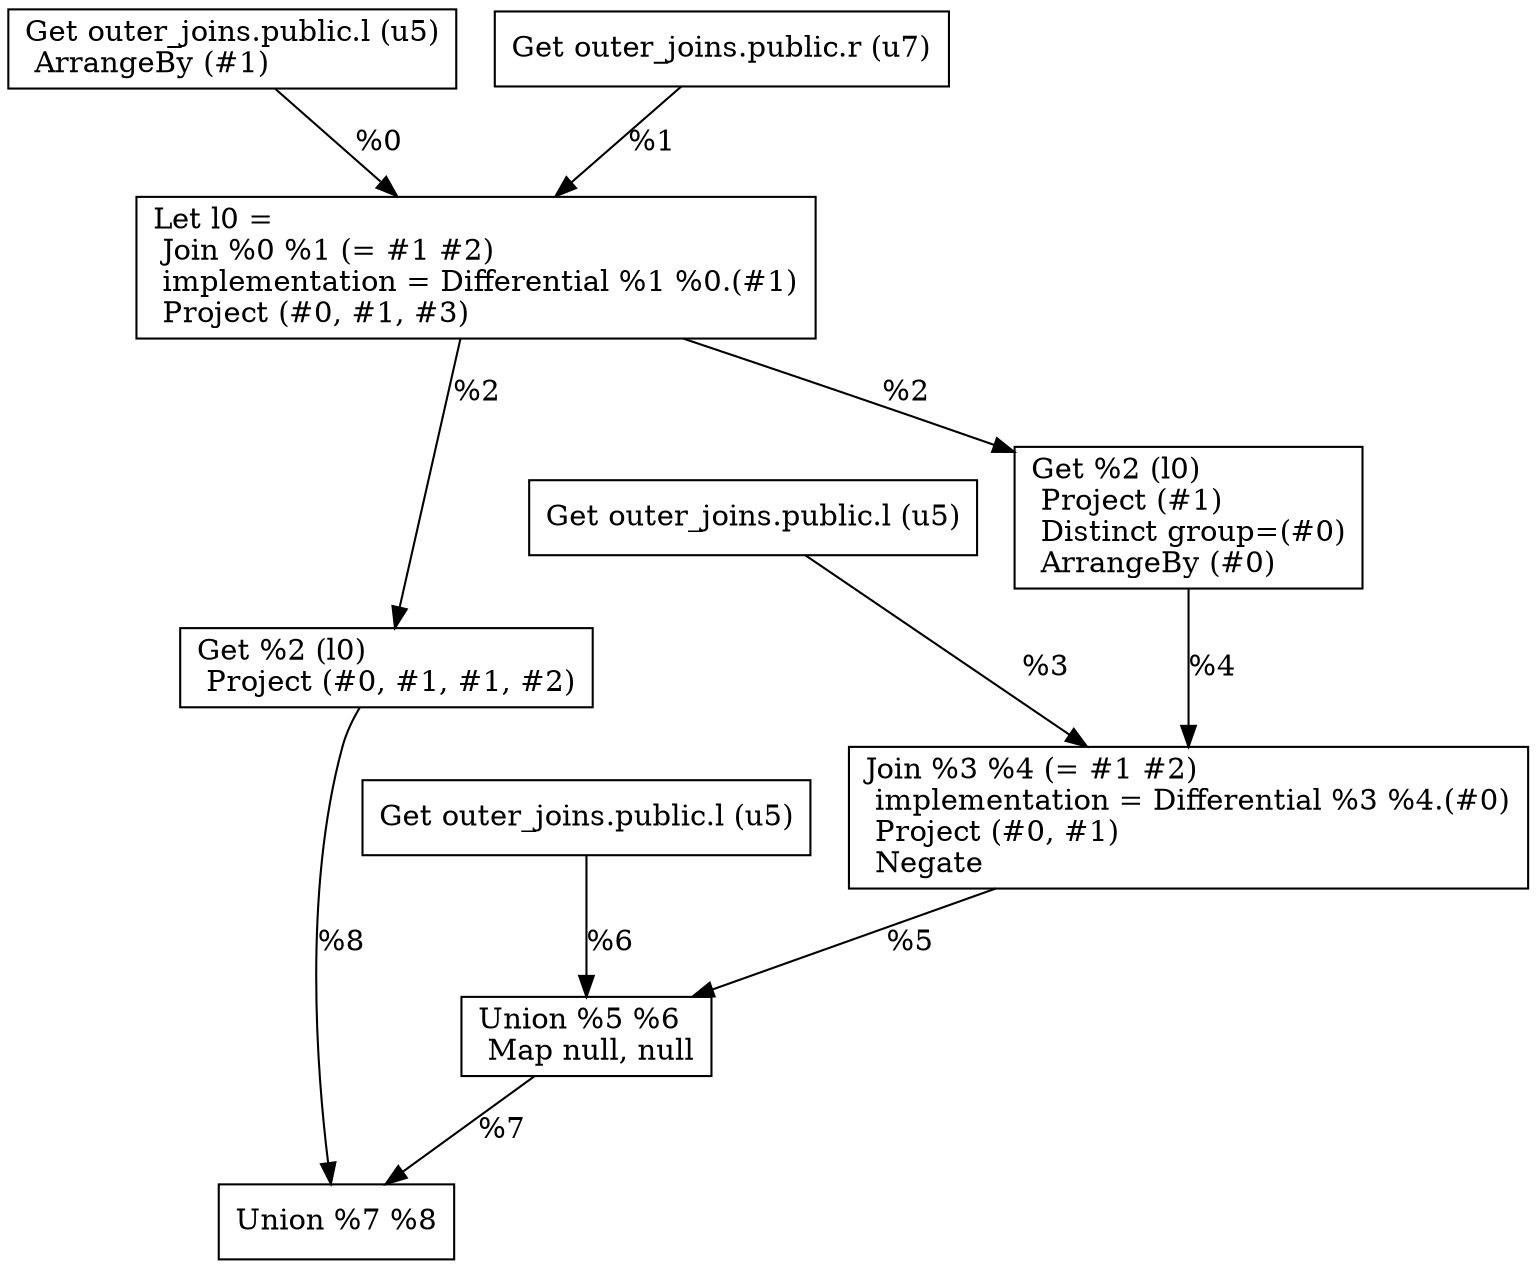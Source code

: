 digraph G {
    node0 [shape = record, label=" Get outer_joins.public.l (u5)\l ArrangeBy (#1)\l"]
    node1 [shape = record, label=" Get outer_joins.public.r (u7)\l"]
    node2 [shape = record, label="Let l0 =\l Join %0 %1 (= #1 #2)\l  implementation = Differential %1 %0.(#1)\l Project (#0, #1, #3)\l"]
    node3 [shape = record, label=" Get outer_joins.public.l (u5)\l"]
    node4 [shape = record, label=" Get %2 (l0)\l Project (#1)\l Distinct group=(#0)\l ArrangeBy (#0)\l"]
    node5 [shape = record, label=" Join %3 %4 (= #1 #2)\l  implementation = Differential %3 %4.(#0)\l Project (#0, #1)\l Negate\l"]
    node6 [shape = record, label=" Get outer_joins.public.l (u5)\l"]
    node7 [shape = record, label=" Union %5 %6\l Map null, null\l"]
    node8 [shape = record, label=" Get %2 (l0)\l Project (#0, #1, #1, #2)\l"]
    node9 [shape = record, label=" Union %7 %8\l"]
    node3 -> node5 [label = "%3\l"]
    node2 -> node4 [label = "%2\l"]
    node4 -> node5 [label = "%4\l"]
    node8 -> node9 [label = "%8\l"]
    node2 -> node8 [label = "%2\l"]
    node0 -> node2 [label = "%0\l"]
    node5 -> node7 [label = "%5\l"]
    node6 -> node7 [label = "%6\l"]
    node7 -> node9 [label = "%7\l"]
    node1 -> node2 [label = "%1\l"]
}
